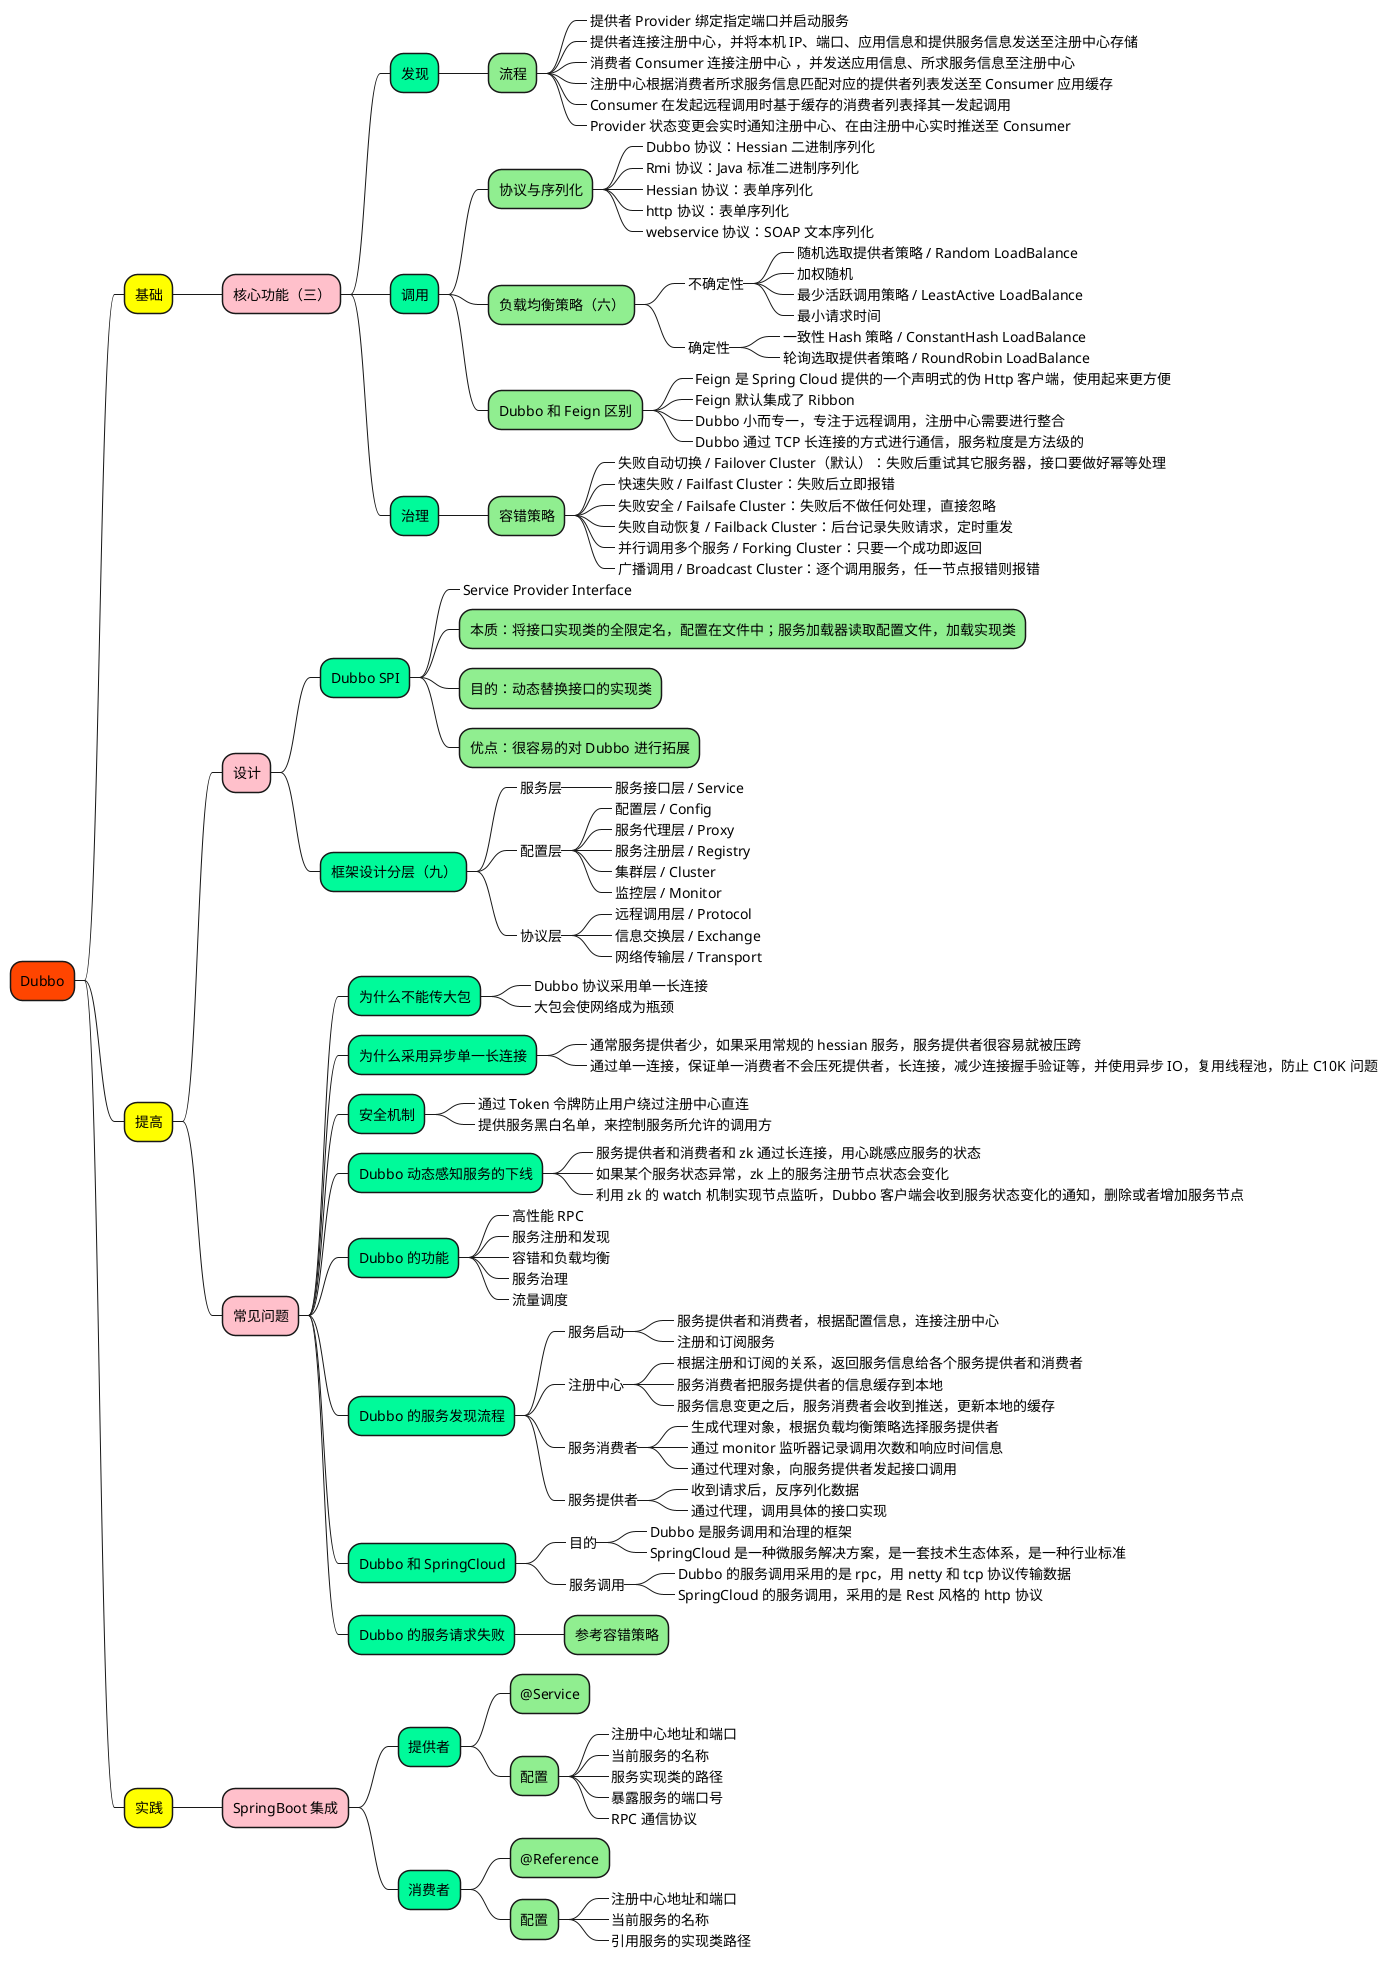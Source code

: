 @startmindmap

+[#OrangeRed] Dubbo

++[#yellow] 基础

+++[#Pink] 核心功能（三）

++++[#MediumSpringGreen] 发现

+++++[#LightGreen] 流程
++++++[#Aquamarine]_ 提供者 Provider 绑定指定端口并启动服务
++++++[#Aquamarine]_ 提供者连接注册中心，并将本机 IP、端口、应用信息和提供服务信息发送至注册中心存储
++++++[#Aquamarine]_ 消费者 Consumer 连接注册中心 ，并发送应用信息、所求服务信息至注册中心
++++++[#Aquamarine]_ 注册中心根据消费者所求服务信息匹配对应的提供者列表发送至 Consumer 应用缓存
++++++[#Aquamarine]_ Consumer 在发起远程调用时基于缓存的消费者列表择其一发起调用
++++++[#Aquamarine]_ Provider 状态变更会实时通知注册中心、在由注册中心实时推送至 Consumer

++++[#MediumSpringGreen] 调用

+++++[#LightGreen] 协议与序列化
++++++[#Aquamarine]_ Dubbo 协议：Hessian 二进制序列化
++++++[#Aquamarine]_ Rmi 协议：Java 标准二进制序列化
++++++[#Aquamarine]_ Hessian 协议：表单序列化
++++++[#Aquamarine]_ http 协议：表单序列化
++++++[#Aquamarine]_ webservice 协议：SOAP 文本序列化

+++++[#LightGreen] 负载均衡策略（六）
++++++[#Aquamarine]_ 不确定性
+++++++[#Aquamarine]_ 随机选取提供者策略 / Random LoadBalance
+++++++[#Aquamarine]_ 加权随机
+++++++[#Aquamarine]_ 最少活跃调用策略 / LeastActive LoadBalance
+++++++[#Aquamarine]_ 最小请求时间
++++++[#Aquamarine]_ 确定性
+++++++[#Aquamarine]_ 一致性 Hash 策略 / ConstantHash LoadBalance
+++++++[#Aquamarine]_ 轮询选取提供者策略 / RoundRobin LoadBalance

+++++[#LightGreen] Dubbo 和 Feign 区别
++++++[#Aquamarine]_ Feign 是 Spring Cloud 提供的一个声明式的伪 Http 客户端，使用起来更方便
++++++[#Aquamarine]_ Feign 默认集成了 Ribbon
++++++[#Aquamarine]_ Dubbo 小而专一，专注于远程调用，注册中心需要进行整合
++++++[#Aquamarine]_ Dubbo 通过 TCP 长连接的方式进行通信，服务粒度是方法级的

++++[#MediumSpringGreen] 治理

+++++[#LightGreen] 容错策略
++++++[#Aquamarine]_ 失败自动切换 / Failover Cluster（默认）：失败后重试其它服务器，接口要做好幂等处理
++++++[#Aquamarine]_ 快速失败 / Failfast Cluster：失败后立即报错
++++++[#Aquamarine]_ 失败安全 / Failsafe Cluster：失败后不做任何处理，直接忽略
++++++[#Aquamarine]_ 失败自动恢复 / Failback Cluster：后台记录失败请求，定时重发
++++++[#Aquamarine]_ 并行调用多个服务 / Forking Cluster：只要一个成功即返回
++++++[#Aquamarine]_ 广播调用 / Broadcast Cluster：逐个调用服务，任一节点报错则报错



++[#yellow] 提高

+++[#Pink] 设计

++++[#MediumSpringGreen] Dubbo SPI
+++++[#LightGreen]_ Service Provider Interface
+++++[#LightGreen] 本质：将接口实现类的全限定名，配置在文件中；服务加载器读取配置文件，加载实现类
+++++[#LightGreen] 目的：动态替换接口的实现类
+++++[#LightGreen] 优点：很容易的对 Dubbo 进行拓展

++++[#MediumSpringGreen] 框架设计分层（九）
+++++[#LightGreen]_ 服务层
++++++[#Aquamarine]_ 服务接口层 / Service
+++++[#LightGreen]_ 配置层
++++++[#Aquamarine]_ 配置层 / Config
++++++[#Aquamarine]_ 服务代理层 / Proxy
++++++[#Aquamarine]_ 服务注册层 / Registry
++++++[#Aquamarine]_ 集群层 / Cluster
++++++[#Aquamarine]_ 监控层 / Monitor
+++++[#LightGreen]_ 协议层
++++++[#Aquamarine]_ 远程调用层 / Protocol
++++++[#Aquamarine]_ 信息交换层 / Exchange
++++++[#Aquamarine]_ 网络传输层 / Transport


+++[#Pink] 常见问题

++++[#MediumSpringGreen] 为什么不能传大包
+++++[#LightGreen]_ Dubbo 协议采用单一长连接
+++++[#LightGreen]_ 大包会使网络成为瓶颈
++++[#MediumSpringGreen] 为什么采用异步单一长连接
+++++[#LightGreen]_ 通常服务提供者少，如果采用常规的 hessian 服务，服务提供者很容易就被压跨
+++++[#LightGreen]_ 通过单一连接，保证单一消费者不会压死提供者，长连接，减少连接握手验证等，并使用异步 IO，复用线程池，防止 C10K 问题

++++[#MediumSpringGreen] 安全机制
+++++[#LightGreen]_ 通过 Token 令牌防止用户绕过注册中心直连
+++++[#LightGreen]_ 提供服务黑白名单，来控制服务所允许的调用方

++++[#MediumSpringGreen] Dubbo 动态感知服务的下线
+++++[#LightGreen]_ 服务提供者和消费者和 zk 通过长连接，用心跳感应服务的状态
+++++[#LightGreen]_ 如果某个服务状态异常，zk 上的服务注册节点状态会变化
+++++[#LightGreen]_ 利用 zk 的 watch 机制实现节点监听，Dubbo 客户端会收到服务状态变化的通知，删除或者增加服务节点

++++[#MediumSpringGreen] Dubbo 的功能
+++++[#LightGreen]_ 高性能 RPC
+++++[#LightGreen]_ 服务注册和发现
+++++[#LightGreen]_ 容错和负载均衡
+++++[#LightGreen]_ 服务治理
+++++[#LightGreen]_ 流量调度

++++[#MediumSpringGreen] Dubbo 的服务发现流程
+++++[#LightGreen]_ 服务启动
++++++[#Aquamarine]_ 服务提供者和消费者，根据配置信息，连接注册中心
++++++[#Aquamarine]_ 注册和订阅服务
+++++[#LightGreen]_ 注册中心
++++++[#Aquamarine]_ 根据注册和订阅的关系，返回服务信息给各个服务提供者和消费者
++++++[#Aquamarine]_ 服务消费者把服务提供者的信息缓存到本地
++++++[#Aquamarine]_ 服务信息变更之后，服务消费者会收到推送，更新本地的缓存
+++++[#LightGreen]_ 服务消费者
++++++[#Aquamarine]_ 生成代理对象，根据负载均衡策略选择服务提供者
++++++[#Aquamarine]_ 通过 monitor 监听器记录调用次数和响应时间信息
++++++[#Aquamarine]_ 通过代理对象，向服务提供者发起接口调用
+++++[#LightGreen]_ 服务提供者
++++++[#Aquamarine]_ 收到请求后，反序列化数据
++++++[#Aquamarine]_ 通过代理，调用具体的接口实现

++++[#MediumSpringGreen] Dubbo 和 SpringCloud
+++++[#LightGreen]_ 目的
++++++[#Aquamarine]_ Dubbo 是服务调用和治理的框架
++++++[#Aquamarine]_ SpringCloud 是一种微服务解决方案，是一套技术生态体系，是一种行业标准
+++++[#LightGreen]_ 服务调用
++++++[#Aquamarine]_ Dubbo 的服务调用采用的是 rpc，用 netty 和 tcp 协议传输数据
++++++[#Aquamarine]_ SpringCloud 的服务调用，采用的是 Rest 风格的 http 协议

++++[#MediumSpringGreen] Dubbo 的服务请求失败
+++++[#LightGreen] 参考容错策略


++[#yellow] 实践

+++[#Pink] SpringBoot 集成

++++[#MediumSpringGreen] 提供者
+++++[#LightGreen] @Service
+++++[#LightGreen] 配置
++++++[#Aquamarine]_ 注册中心地址和端口
++++++[#Aquamarine]_ 当前服务的名称
++++++[#Aquamarine]_ 服务实现类的路径
++++++[#Aquamarine]_ 暴露服务的端口号
++++++[#Aquamarine]_ RPC 通信协议

++++[#MediumSpringGreen] 消费者
+++++[#LightGreen] @Reference
+++++[#LightGreen] 配置
++++++[#Aquamarine]_ 注册中心地址和端口
++++++[#Aquamarine]_ 当前服务的名称
++++++[#Aquamarine]_ 引用服务的实现类路径


@endmindmap